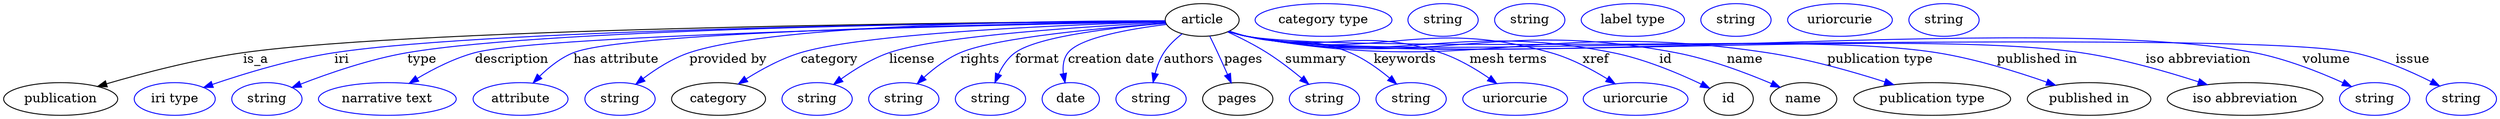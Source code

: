 digraph {
	graph [bb="0,0,2725.7,123"];
	node [label="\N"];
	article	[height=0.5,
		label=article,
		pos="1311.4,105",
		width=1.1193];
	publication	[height=0.5,
		pos="62.394,18",
		width=1.7332];
	article -> publication	[label=is_a,
		lp="276.39,61.5",
		pos="e,102.88,31.809 1271.1,103.79 1103.7,102.77 462.59,97.042 262.39,69 210.6,61.746 152.78,46.483 112.68,34.718"];
	iri	[color=blue,
		height=0.5,
		label="iri type",
		pos="187.39,18",
		width=1.2277];
	article -> iri	[color=blue,
		label=iri,
		lp="370.39,61.5",
		pos="e,219.11,30.7 1271,103.74 1113.7,102.55 541.67,96.381 362.39,69 315.77,61.879 264.02,46.064 228.98,34.114",
		style=solid];
	type	[color=blue,
		height=0.5,
		label=string,
		pos="288.39,18",
		width=1.0652];
	article -> type	[color=blue,
		label=type,
		lp="457.39,61.5",
		pos="e,315.98,30.686 1271.1,103.79 1122.3,102.79 604,97.308 441.39,69 400.65,61.907 355.89,46.307 325.36,34.405",
		style=solid];
	description	[color=blue,
		height=0.5,
		label="narrative text",
		pos="420.39,18",
		width=2.0943];
	article -> description	[color=blue,
		label=description,
		lp="555.89,61.5",
		pos="e,444.16,35.312 1271.2,103.26 1119.7,100.34 588.54,88.789 515.39,69 493.33,63.032 470.61,51.309 452.92,40.714",
		style=solid];
	"has attribute"	[color=blue,
		height=0.5,
		label=attribute,
		pos="565.39,18",
		width=1.4443];
	article -> "has attribute"	[color=blue,
		label="has attribute",
		lp="669.39,61.5",
		pos="e,578.93,35.734 1271.1,103.49 1132.7,101.53 682.4,93.343 622.39,69 608.59,63.4 595.85,52.982 585.94,43.099",
		style=solid];
	"provided by"	[color=blue,
		height=0.5,
		label=string,
		pos="673.39,18",
		width=1.0652];
	article -> "provided by"	[color=blue,
		label="provided by",
		lp="791.89,61.5",
		pos="e,690.72,34.238 1270.9,104.16 1158.8,104.19 846.18,101.3 749.39,69 731.03,62.873 712.83,51.152 698.85,40.598",
		style=solid];
	category	[height=0.5,
		pos="781.39,18",
		width=1.4263];
	article -> category	[color=blue,
		label=category,
		lp="902.89,61.5",
		pos="e,803.13,34.583 1271.2,102.98 1177.2,100.25 945.58,91.399 871.39,69 850.32,62.635 828.68,50.818 811.91,40.27",
		style=solid];
	license	[color=blue,
		height=0.5,
		label=string,
		pos="889.39,18",
		width=1.0652];
	article -> license	[color=blue,
		label=license,
		lp="993.39,61.5",
		pos="e,907.59,33.996 1271.3,102.22 1193.3,98.372 1023.5,88.052 968.39,69 949.42,62.436 930.33,50.539 915.67,39.996",
		style=solid];
	rights	[color=blue,
		height=0.5,
		label=string,
		pos="984.39,18",
		width=1.0652];
	article -> rights	[color=blue,
		label=rights,
		lp="1067.9,61.5",
		pos="e,999.1,34.832 1271.7,101.39 1208,96.776 1086.1,86.005 1046.4,69 1031.7,62.687 1017.6,51.845 1006.5,41.867",
		style=solid];
	format	[color=blue,
		height=0.5,
		label=string,
		pos="1079.4,18",
		width=1.0652];
	article -> format	[color=blue,
		label=format,
		lp="1130.9,61.5",
		pos="e,1084.3,36.018 1271.9,101.34 1219.9,97.174 1132.3,87.575 1106.4,69 1098.3,63.172 1092.3,54.122 1088.2,45.315",
		style=solid];
	"creation date"	[color=blue,
		height=0.5,
		label=date,
		pos="1167.4,18",
		width=0.86659];
	article -> "creation date"	[color=blue,
		label="creation date",
		lp="1211.9,61.5",
		pos="e,1161.1,36.013 1272.5,100.14 1233.6,95.38 1177.6,85.778 1164.4,69 1159.3,62.57 1158.4,54.101 1159.2,45.964",
		style=solid];
	authors	[color=blue,
		height=0.5,
		label=string,
		pos="1255.4,18",
		width=1.0652];
	article -> authors	[color=blue,
		label=authors,
		lp="1296.9,61.5",
		pos="e,1257.6,36.265 1289.4,89.726 1282.1,84.051 1274.6,76.968 1269.4,69 1265,62.16 1261.9,53.917 1259.8,46.114",
		style=solid];
	pages	[height=0.5,
		pos="1350.4,18",
		width=1.0652];
	article -> pages	[color=blue,
		label=pages,
		lp="1356.9,61.5",
		pos="e,1343.2,35.737 1319.7,87.326 1322.5,81.546 1325.6,75.008 1328.4,69 1332,61.254 1335.8,52.774 1339.2,45.034",
		style=solid];
	summary	[color=blue,
		height=0.5,
		label=string,
		pos="1445.4,18",
		width=1.0652];
	article -> summary	[color=blue,
		label=summary,
		lp="1435.9,61.5",
		pos="e,1428.2,34.279 1339.4,91.857 1352.8,85.651 1368.8,77.601 1382.4,69 1395.6,60.645 1409.3,50.046 1420.5,40.759",
		style=solid];
	keywords	[color=blue,
		height=0.5,
		label=string,
		pos="1540.4,18",
		width=1.0652];
	article -> keywords	[color=blue,
		label=keywords,
		lp="1533.9,61.5",
		pos="e,1524.5,34.432 1341.2,92.724 1347.5,90.614 1354.1,88.579 1360.4,87 1409.7,74.618 1426.5,88.782 1473.4,69 1489.1,62.349 1504.6,51.23 \
1516.7,41.164",
		style=solid];
	"mesh terms"	[color=blue,
		height=0.5,
		label=uriorcurie,
		pos="1654.4,18",
		width=1.5887];
	article -> "mesh terms"	[color=blue,
		label="mesh terms",
		lp="1646.9,61.5",
		pos="e,1634.1,35.051 1340.6,92.54 1347,90.389 1353.9,88.385 1360.4,87 1452.9,67.35 1482.5,98.398 1572.4,69 1591.5,62.76 1610.7,51.333 \
1625.8,40.977",
		style=solid];
	xref	[color=blue,
		height=0.5,
		label=uriorcurie,
		pos="1786.4,18",
		width=1.5887];
	article -> xref	[color=blue,
		label=xref,
		lp="1742.9,61.5",
		pos="e,1763.9,34.755 1340.6,92.388 1347,90.247 1353.9,88.284 1360.4,87 1505.8,58.43 1550.7,109.06 1693.4,69 1715.3,62.841 1737.9,50.871 \
1755.3,40.187",
		style=solid];
	id	[height=0.5,
		pos="1888.4,18",
		width=0.75];
	article -> id	[color=blue,
		label=id,
		lp="1819.4,61.5",
		pos="e,1867.5,29.909 1340.3,92.429 1346.8,90.257 1353.8,88.271 1360.4,87 1535.6,53.412 1586.4,103.81 1761.4,69 1796,62.113 1833.3,46.31 \
1858.5,34.3",
		style=solid];
	name	[height=0.5,
		pos="1969.4,18",
		width=1.011];
	article -> name	[color=blue,
		label=name,
		lp="1905.4,61.5",
		pos="e,1943.9,30.909 1340.3,92.396 1346.8,90.226 1353.8,88.25 1360.4,87 1565.8,48.319 1625,108.06 1830.4,69 1867.1,62.013 1907.1,46.765 \
1934.7,34.933",
		style=solid];
	"publication type"	[height=0.5,
		pos="2109.4,18",
		width=2.3831];
	article -> "publication type"	[color=blue,
		label="publication type",
		lp="2053.4,61.5",
		pos="e,2067.5,33.728 1340.3,92.363 1346.8,90.195 1353.8,88.228 1360.4,87 1609.2,41.01 1679.3,107.13 1929.4,69 1973.5,62.276 2022.2,48.34 \
2057.8,36.885",
		style=solid];
	"published in"	[height=0.5,
		pos="2280.4,18",
		width=1.8776];
	article -> "published in"	[color=blue,
		label="published in",
		lp="2224.4,61.5",
		pos="e,2243.7,33.247 1340.3,92.325 1346.8,90.158 1353.7,88.202 1360.4,87 1525.5,57.137 1949.7,95.578 2115.4,69 2156.4,62.427 2201.4,48.307 \
2234,36.742",
		style=solid];
	"iso abbreviation"	[height=0.5,
		pos="2451.4,18",
		width=2.3651];
	article -> "iso abbreviation"	[color=blue,
		label="iso abbreviation",
		lp="2399.9,61.5",
		pos="e,2410.1,33.756 1340.3,92.304 1346.8,90.139 1353.7,88.188 1360.4,87 1559.9,51.34 2071.8,98.502 2272.4,69 2316.5,62.518 2365,48.492 \
2400.5,36.94",
		style=solid];
	volume	[color=blue,
		height=0.5,
		label=string,
		pos="2592.4,18",
		width=1.0652];
	article -> volume	[color=blue,
		label=volume,
		lp="2539.4,61.5",
		pos="e,2567.1,31.709 1340.3,92.287 1346.8,90.123 1353.7,88.177 1360.4,87 1601.4,44.361 2221.1,115.33 2461.4,69 2495.3,62.461 2531.9,47.813 \
2557.7,36.052",
		style=solid];
	issue	[color=blue,
		height=0.5,
		label=string,
		pos="2687.4,18",
		width=1.0652];
	article -> issue	[color=blue,
		label=issue,
		lp="2633.9,61.5",
		pos="e,2663.4,32.415 1340.3,92.28 1346.8,90.116 1353.7,88.172 1360.4,87 1492.7,63.686 2437.9,96.722 2569.4,69 2599.4,62.665 2631.4,48.632 \
2654.4,37.041",
		style=solid];
	"named thing_category"	[color=blue,
		height=0.5,
		label="category type",
		pos="1444.4,105",
		width=2.0762];
	publication_pages	[color=blue,
		height=0.5,
		label=string,
		pos="1575.4,105",
		width=1.0652];
	publication_id	[color=blue,
		height=0.5,
		label=string,
		pos="1670.4,105",
		width=1.0652];
	publication_name	[color=blue,
		height=0.5,
		label="label type",
		pos="1783.4,105",
		width=1.5707];
	"publication_publication type"	[color=blue,
		height=0.5,
		label=string,
		pos="1896.4,105",
		width=1.0652];
	"article_published in"	[color=blue,
		height=0.5,
		label=uriorcurie,
		pos="2010.4,105",
		width=1.5887];
	"article_iso abbreviation"	[color=blue,
		height=0.5,
		label=string,
		pos="2124.4,105",
		width=1.0652];
}

